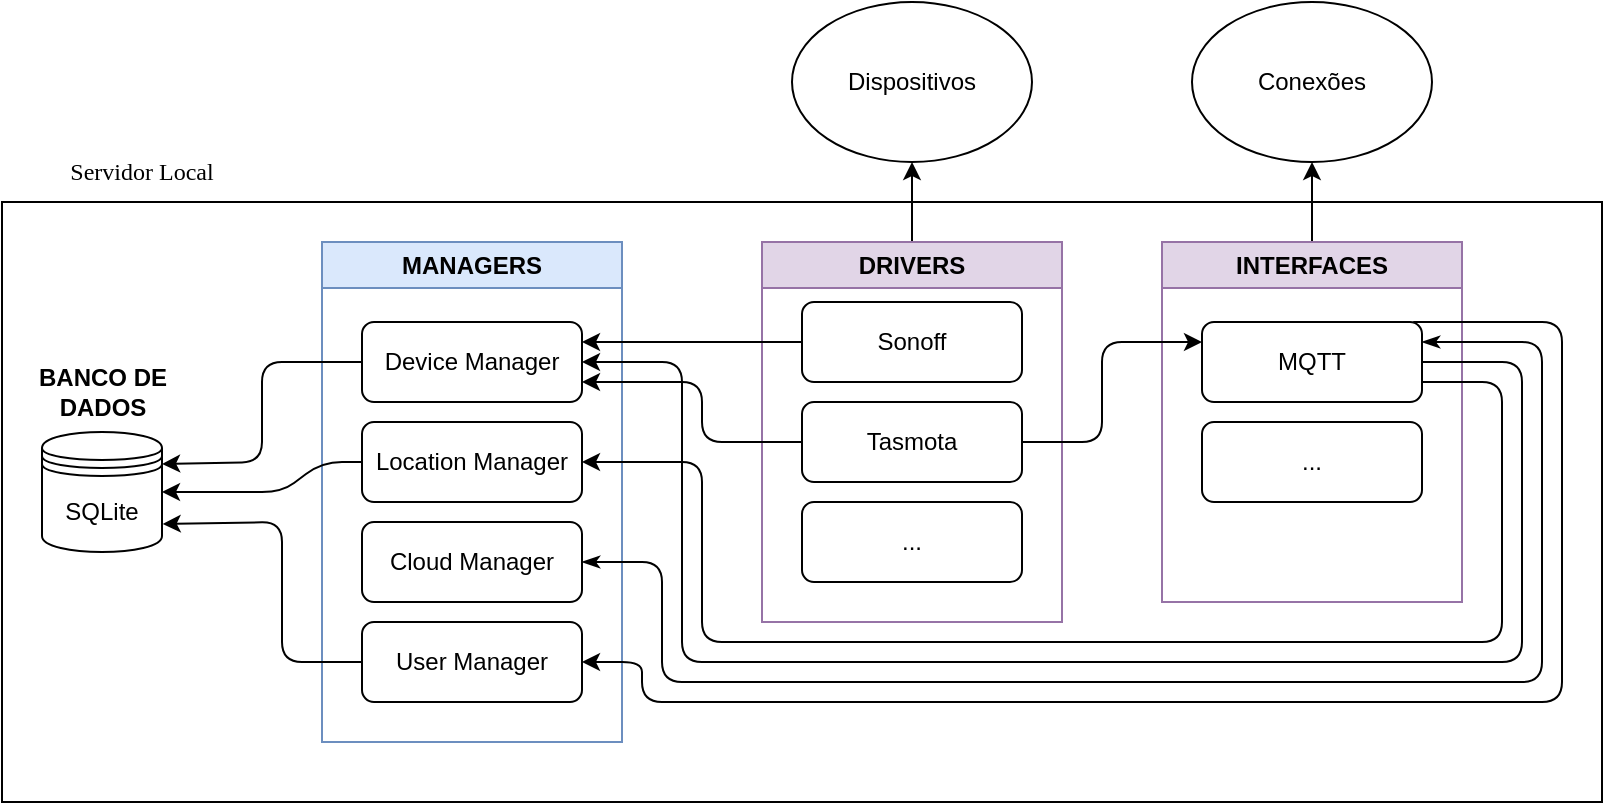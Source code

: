 <mxfile>
    <diagram id="pgNvOaAiY3ooeMpxftMF" name="Page-1">
        <mxGraphModel dx="1043" dy="684" grid="1" gridSize="10" guides="1" tooltips="1" connect="1" arrows="1" fold="1" page="1" pageScale="1" pageWidth="1169" pageHeight="827" math="0" shadow="0">
            <root>
                <mxCell id="0"/>
                <mxCell id="1" parent="0"/>
                <mxCell id="39" value="" style="rounded=0;whiteSpace=wrap;html=1;" vertex="1" parent="1">
                    <mxGeometry x="90" y="270" width="320" height="280" as="geometry"/>
                </mxCell>
                <mxCell id="36" value="" style="rounded=0;whiteSpace=wrap;html=1;" parent="1" vertex="1">
                    <mxGeometry x="80" y="260" width="800" height="300" as="geometry"/>
                </mxCell>
                <mxCell id="2" value="MANAGERS" style="swimlane;whiteSpace=wrap;html=1;fillColor=#dae8fc;strokeColor=#6c8ebf;" parent="1" vertex="1">
                    <mxGeometry x="240" y="280" width="150" height="250" as="geometry"/>
                </mxCell>
                <mxCell id="5" value="Location Manager" style="rounded=1;whiteSpace=wrap;html=1;" parent="2" vertex="1">
                    <mxGeometry x="20" y="90" width="110" height="40" as="geometry"/>
                </mxCell>
                <mxCell id="4" value="Device Manager" style="rounded=1;whiteSpace=wrap;html=1;" parent="2" vertex="1">
                    <mxGeometry x="20" y="40" width="110" height="40" as="geometry"/>
                </mxCell>
                <mxCell id="3" value="Cloud Manager" style="rounded=1;whiteSpace=wrap;html=1;" parent="2" vertex="1">
                    <mxGeometry x="20" y="140" width="110" height="40" as="geometry"/>
                </mxCell>
                <mxCell id="6" value="User Manager" style="rounded=1;whiteSpace=wrap;html=1;" parent="2" vertex="1">
                    <mxGeometry x="20" y="190" width="110" height="40" as="geometry"/>
                </mxCell>
                <mxCell id="7" value="SQLite" style="shape=datastore;whiteSpace=wrap;html=1;" parent="1" vertex="1">
                    <mxGeometry x="100" y="375" width="60" height="60" as="geometry"/>
                </mxCell>
                <mxCell id="34" style="edgeStyle=none;html=1;" parent="1" source="8" target="32" edge="1">
                    <mxGeometry relative="1" as="geometry"/>
                </mxCell>
                <mxCell id="8" value="INTERFACES" style="swimlane;whiteSpace=wrap;html=1;fillColor=#e1d5e7;strokeColor=#9673a6;" parent="1" vertex="1">
                    <mxGeometry x="660" y="280" width="150" height="180" as="geometry"/>
                </mxCell>
                <mxCell id="10" value="MQTT" style="rounded=1;whiteSpace=wrap;html=1;" parent="8" vertex="1">
                    <mxGeometry x="20" y="40" width="110" height="40" as="geometry"/>
                </mxCell>
                <mxCell id="30" value="..." style="rounded=1;whiteSpace=wrap;html=1;" parent="8" vertex="1">
                    <mxGeometry x="20" y="90" width="110" height="40" as="geometry"/>
                </mxCell>
                <mxCell id="35" style="edgeStyle=none;html=1;" parent="1" source="14" target="33" edge="1">
                    <mxGeometry relative="1" as="geometry"/>
                </mxCell>
                <mxCell id="14" value="DRIVERS" style="swimlane;whiteSpace=wrap;html=1;fillColor=#e1d5e7;strokeColor=#9673a6;" parent="1" vertex="1">
                    <mxGeometry x="460" y="280" width="150" height="190" as="geometry"/>
                </mxCell>
                <mxCell id="15" value="Sonoff" style="rounded=1;whiteSpace=wrap;html=1;" parent="14" vertex="1">
                    <mxGeometry x="20" y="30" width="110" height="40" as="geometry"/>
                </mxCell>
                <mxCell id="16" value="Tasmota" style="rounded=1;whiteSpace=wrap;html=1;" parent="14" vertex="1">
                    <mxGeometry x="20" y="80" width="110" height="40" as="geometry"/>
                </mxCell>
                <mxCell id="31" value="..." style="rounded=1;whiteSpace=wrap;html=1;" parent="14" vertex="1">
                    <mxGeometry x="20" y="130" width="110" height="40" as="geometry"/>
                </mxCell>
                <mxCell id="19" style="edgeStyle=none;html=1;entryX=1.001;entryY=0.266;entryDx=0;entryDy=0;entryPerimeter=0;" parent="1" source="4" target="7" edge="1">
                    <mxGeometry relative="1" as="geometry">
                        <Array as="points">
                            <mxPoint x="210" y="340"/>
                            <mxPoint x="210" y="390"/>
                        </Array>
                    </mxGeometry>
                </mxCell>
                <mxCell id="20" style="edgeStyle=none;html=1;entryX=1;entryY=0.5;entryDx=0;entryDy=0;" parent="1" source="5" target="7" edge="1">
                    <mxGeometry relative="1" as="geometry">
                        <Array as="points">
                            <mxPoint x="240" y="390"/>
                            <mxPoint x="220" y="405"/>
                        </Array>
                    </mxGeometry>
                </mxCell>
                <mxCell id="21" style="edgeStyle=none;html=1;entryX=1.006;entryY=0.766;entryDx=0;entryDy=0;entryPerimeter=0;" parent="1" source="6" target="7" edge="1">
                    <mxGeometry relative="1" as="geometry">
                        <mxPoint x="180" y="450" as="targetPoint"/>
                        <Array as="points">
                            <mxPoint x="220" y="490"/>
                            <mxPoint x="220" y="420"/>
                        </Array>
                    </mxGeometry>
                </mxCell>
                <mxCell id="22" style="edgeStyle=none;html=1;entryX=1;entryY=0.75;entryDx=0;entryDy=0;" parent="1" source="16" target="4" edge="1">
                    <mxGeometry relative="1" as="geometry">
                        <Array as="points">
                            <mxPoint x="430" y="380"/>
                            <mxPoint x="430" y="350"/>
                        </Array>
                    </mxGeometry>
                </mxCell>
                <mxCell id="23" style="edgeStyle=none;html=1;entryX=1;entryY=0.25;entryDx=0;entryDy=0;" parent="1" source="15" target="4" edge="1">
                    <mxGeometry relative="1" as="geometry">
                        <Array as="points">
                            <mxPoint x="430" y="330"/>
                        </Array>
                    </mxGeometry>
                </mxCell>
                <mxCell id="24" style="edgeStyle=none;html=1;entryX=0;entryY=0.25;entryDx=0;entryDy=0;" parent="1" source="16" target="10" edge="1">
                    <mxGeometry relative="1" as="geometry">
                        <Array as="points">
                            <mxPoint x="630" y="380"/>
                            <mxPoint x="630" y="330"/>
                        </Array>
                    </mxGeometry>
                </mxCell>
                <mxCell id="25" style="edgeStyle=none;html=1;entryX=1;entryY=0.5;entryDx=0;entryDy=0;exitX=1;exitY=0.5;exitDx=0;exitDy=0;" parent="1" source="10" target="4" edge="1">
                    <mxGeometry relative="1" as="geometry">
                        <mxPoint x="760" y="350" as="sourcePoint"/>
                        <Array as="points">
                            <mxPoint x="840" y="340"/>
                            <mxPoint x="840" y="490"/>
                            <mxPoint x="420" y="490"/>
                            <mxPoint x="420" y="340"/>
                        </Array>
                    </mxGeometry>
                </mxCell>
                <mxCell id="27" style="edgeStyle=none;html=1;entryX=1;entryY=0.5;entryDx=0;entryDy=0;exitX=1;exitY=0.75;exitDx=0;exitDy=0;" parent="1" source="10" target="5" edge="1">
                    <mxGeometry relative="1" as="geometry">
                        <Array as="points">
                            <mxPoint x="830" y="350"/>
                            <mxPoint x="830" y="480"/>
                            <mxPoint x="430" y="480"/>
                            <mxPoint x="430" y="390"/>
                        </Array>
                    </mxGeometry>
                </mxCell>
                <mxCell id="28" style="edgeStyle=none;html=1;entryX=1;entryY=0.5;entryDx=0;entryDy=0;exitX=1;exitY=0.25;exitDx=0;exitDy=0;endArrow=classicThin;endFill=1;startArrow=classicThin;startFill=1;" parent="1" source="10" target="3" edge="1">
                    <mxGeometry relative="1" as="geometry">
                        <mxPoint x="750" y="410" as="sourcePoint"/>
                        <Array as="points">
                            <mxPoint x="850" y="330"/>
                            <mxPoint x="850" y="500"/>
                            <mxPoint x="410" y="500"/>
                            <mxPoint x="410" y="440"/>
                        </Array>
                    </mxGeometry>
                </mxCell>
                <mxCell id="29" style="edgeStyle=none;html=1;entryX=1;entryY=0.5;entryDx=0;entryDy=0;exitX=0.96;exitY=0;exitDx=0;exitDy=0;exitPerimeter=0;" parent="1" source="10" target="6" edge="1">
                    <mxGeometry relative="1" as="geometry">
                        <mxPoint x="750" y="370" as="sourcePoint"/>
                        <Array as="points">
                            <mxPoint x="860" y="320"/>
                            <mxPoint x="860" y="510"/>
                            <mxPoint x="400" y="510"/>
                            <mxPoint x="400" y="490"/>
                        </Array>
                    </mxGeometry>
                </mxCell>
                <mxCell id="32" value="Conexões" style="ellipse;whiteSpace=wrap;html=1;" parent="1" vertex="1">
                    <mxGeometry x="675" y="160" width="120" height="80" as="geometry"/>
                </mxCell>
                <mxCell id="33" value="Dispositivos" style="ellipse;whiteSpace=wrap;html=1;" parent="1" vertex="1">
                    <mxGeometry x="475" y="160" width="120" height="80" as="geometry"/>
                </mxCell>
                <mxCell id="37" value="&lt;b&gt;&lt;font style=&quot;color: rgb(0, 0, 0);&quot;&gt;BANCO DE DADOS&lt;/font&gt;&lt;/b&gt;" style="text;html=1;align=center;verticalAlign=middle;whiteSpace=wrap;rounded=0;" parent="1" vertex="1">
                    <mxGeometry x="94.5" y="340" width="71" height="30" as="geometry"/>
                </mxCell>
                <mxCell id="38" value="Servidor Local" style="text;html=1;align=center;verticalAlign=middle;whiteSpace=wrap;rounded=0;fontFamily=Stretch Pro;" parent="1" vertex="1">
                    <mxGeometry x="80" y="230" width="140" height="30" as="geometry"/>
                </mxCell>
            </root>
        </mxGraphModel>
    </diagram>
</mxfile>